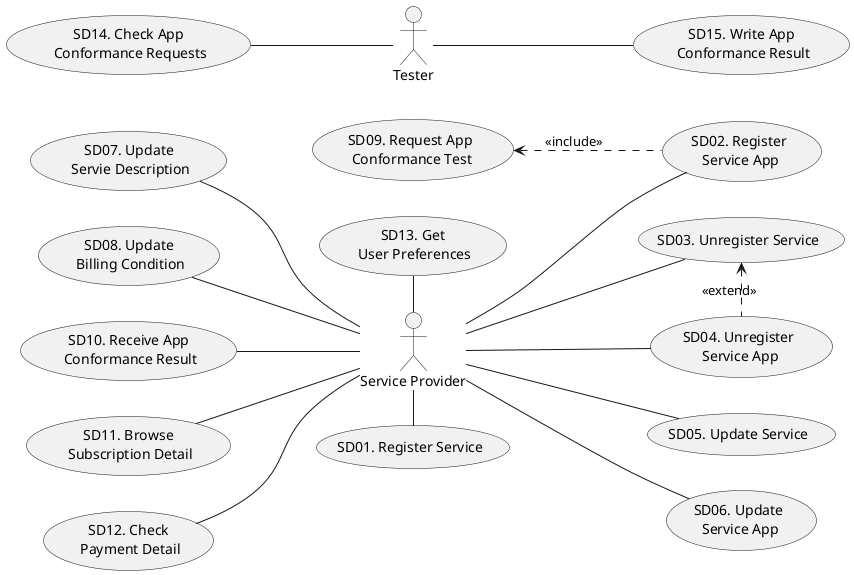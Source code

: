 @startuml
skinparam shadowing false
left to right direction
skinparam backgroundcolor transparent

' Service Developers -> SD
(SD01. Register Service) as SD01
(SD02. Register\n Service App) as SD02
(SD03. Unregister Service) as SD03
(SD04. Unregister\n Service App) as SD04
(SD05. Update Service) as SD05
(SD06. Update\n Service App) as SD06
(SD07. Update\n Servie Description) as SD07
(SD08. Update\n Billing Condition) as SD08
(SD09. Request App\n Conformance Test) as SD09
(SD10. Receive App\n Conformance Result) as SD10
(SD11. Browse\n Subscription Detail) as SD11
(SD12. Check\n Payment Detail) as SD12
(SD13. Get\n User Preferences) as SD13
(SD14. Check App\n Conformance Requests) as SD14
(SD15. Write App\n Conformance Result) as SD15

:Service Provider: - SD01
:Service Provider: -- SD02
:Service Provider: -- SD03
:Service Provider: -- SD04
:Service Provider: -- SD05
:Service Provider: -- SD06
SD07 -- :Service Provider:
SD08 -- :Service Provider:
SD10 -- :Service Provider:
SD11 -- :Service Provider:
SD12 -- :Service Provider:
SD13 - :Service Provider:
SD14 -- :Tester:
:Tester: -- SD15
SD09 <.. SD02 : <<include>>
SD03 <. SD04 : <<extend>>

@enduml